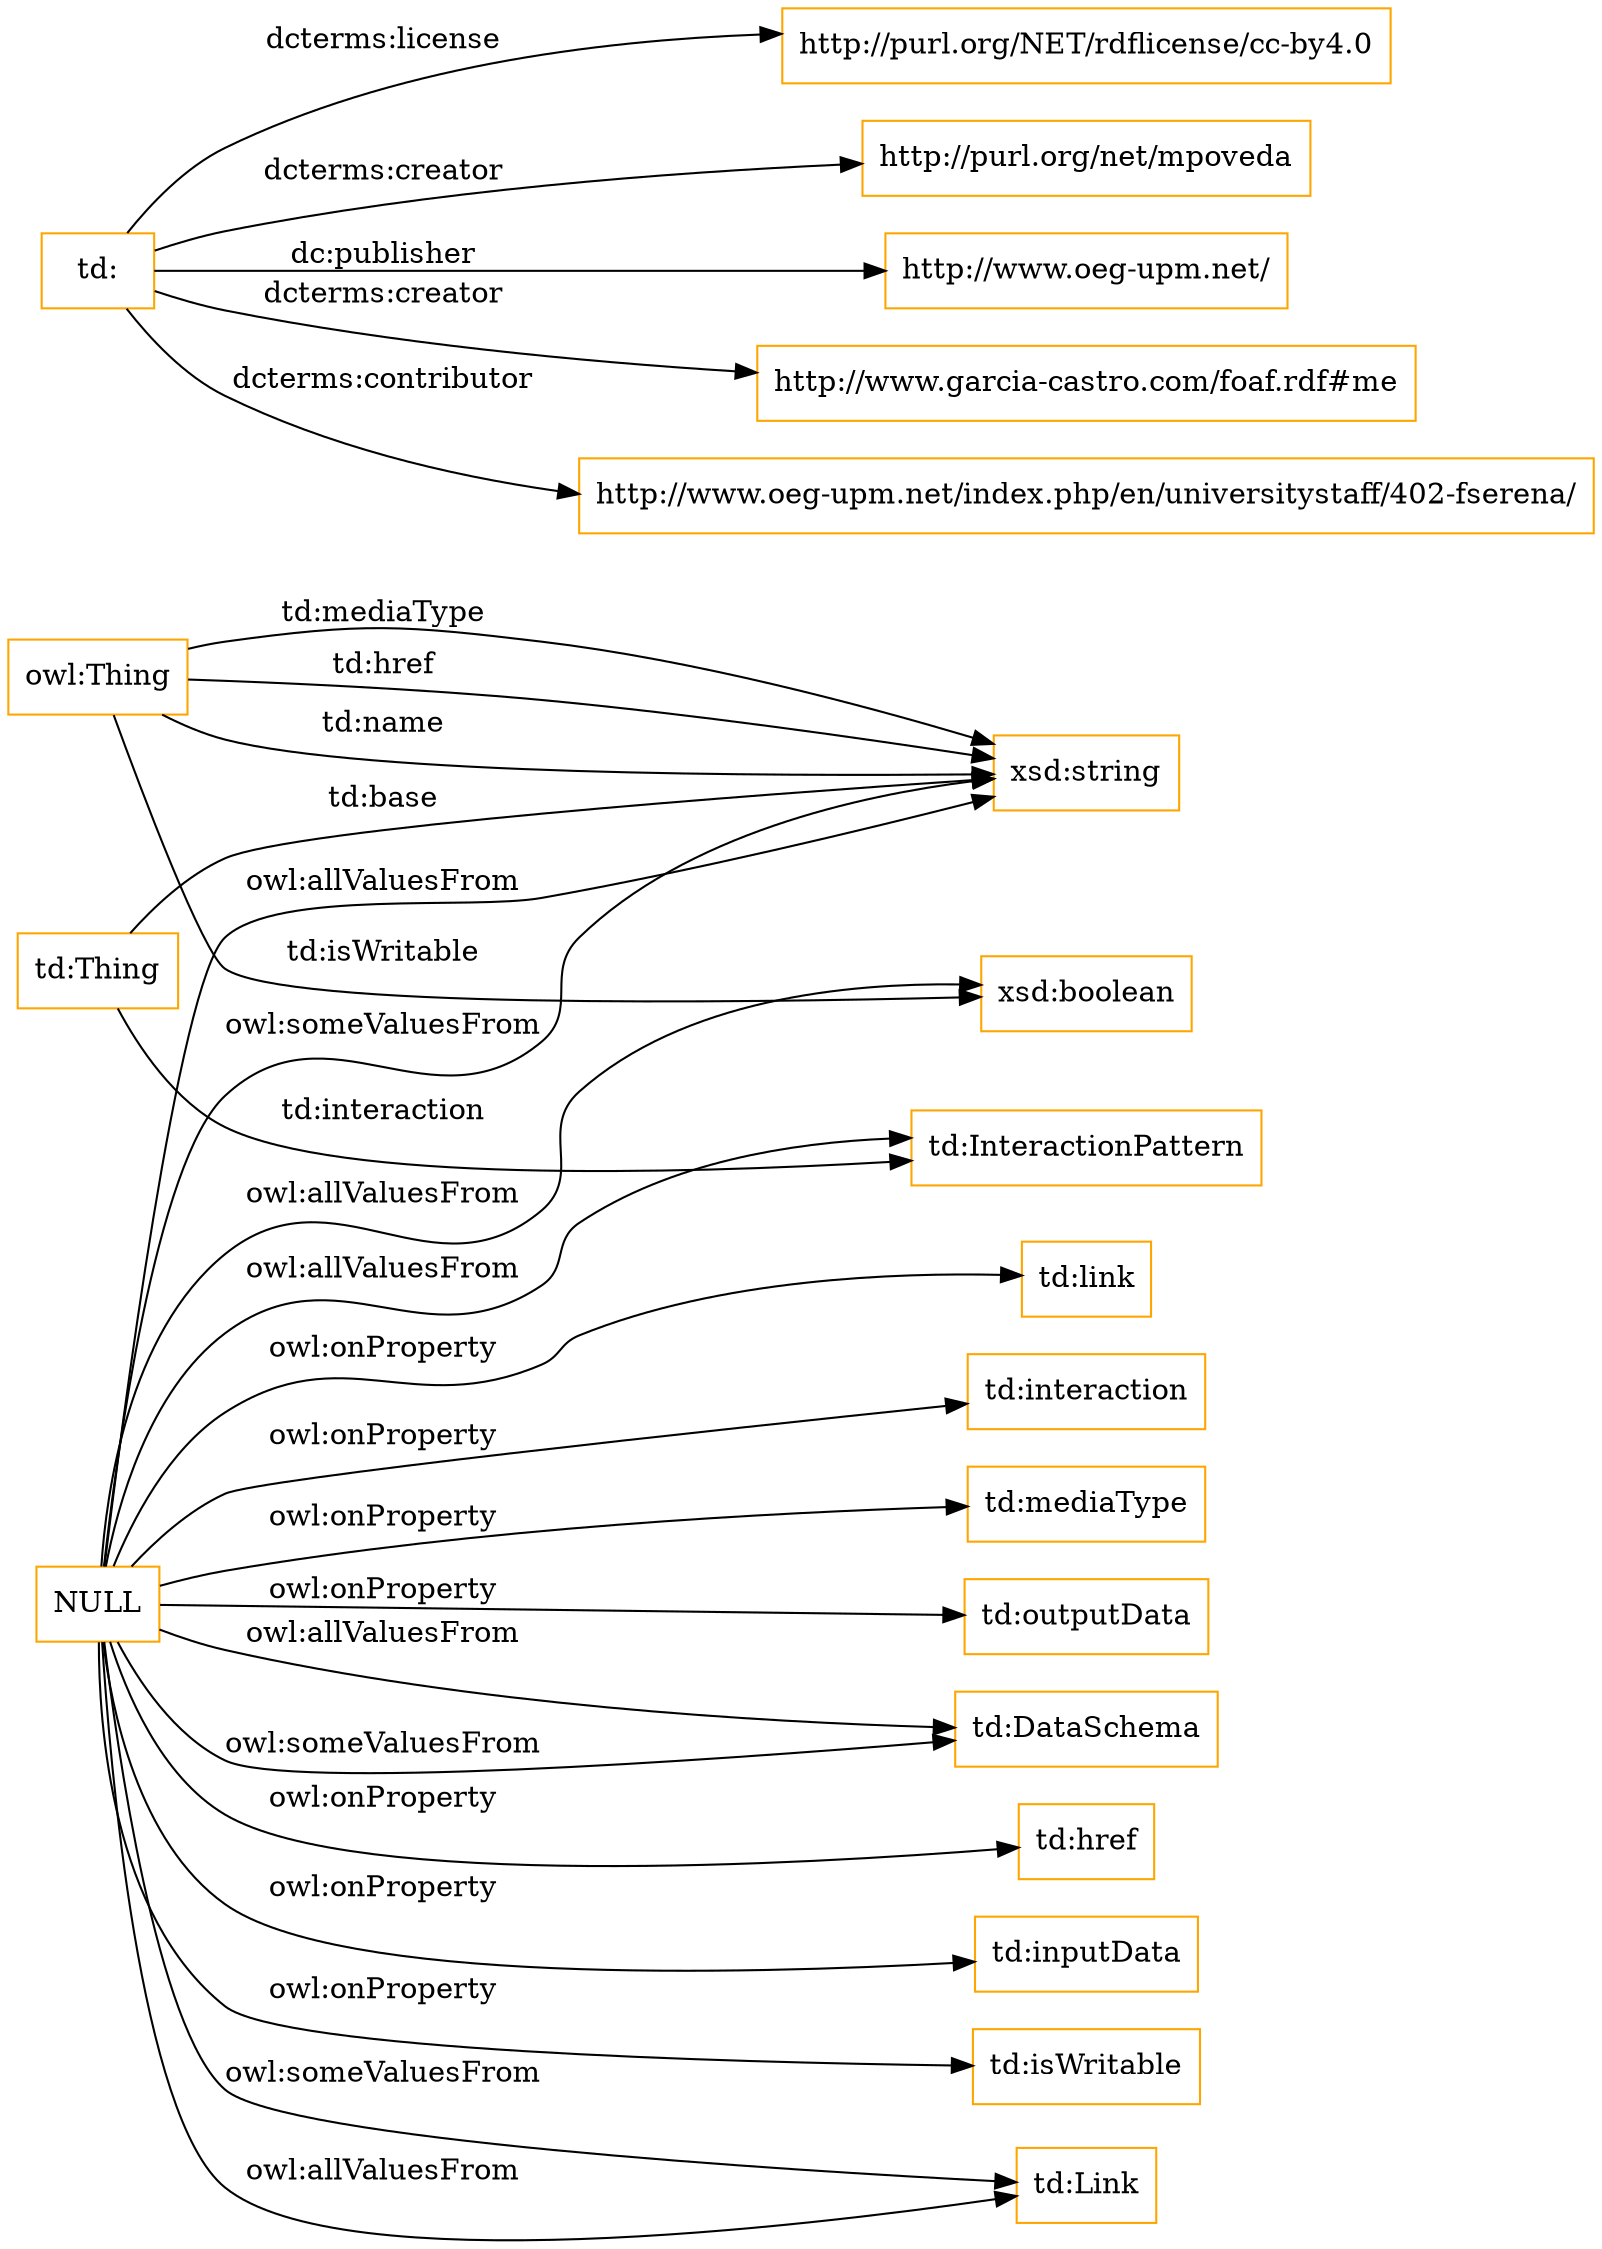 digraph ar2dtool_diagram { 
rankdir=LR;
size="1501"
node [shape = rectangle, color="orange"]; "td:Thing" "td:Link" "td:InteractionPattern" "td:DataSchema" ; /*classes style*/
	"td:" -> "http://purl.org/NET/rdflicense/cc-by4.0" [ label = "dcterms:license" ];
	"td:" -> "http://purl.org/net/mpoveda" [ label = "dcterms:creator" ];
	"td:" -> "http://www.oeg-upm.net/" [ label = "dc:publisher" ];
	"td:" -> "http://www.garcia-castro.com/foaf.rdf#me" [ label = "dcterms:creator" ];
	"td:" -> "http://www.oeg-upm.net/index.php/en/universitystaff/402-fserena/" [ label = "dcterms:contributor" ];
	"NULL" -> "td:Link" [ label = "owl:someValuesFrom" ];
	"NULL" -> "xsd:string" [ label = "owl:someValuesFrom" ];
	"NULL" -> "xsd:boolean" [ label = "owl:allValuesFrom" ];
	"NULL" -> "td:inputData" [ label = "owl:onProperty" ];
	"NULL" -> "td:isWritable" [ label = "owl:onProperty" ];
	"NULL" -> "td:link" [ label = "owl:onProperty" ];
	"NULL" -> "td:interaction" [ label = "owl:onProperty" ];
	"NULL" -> "td:InteractionPattern" [ label = "owl:allValuesFrom" ];
	"NULL" -> "td:DataSchema" [ label = "owl:someValuesFrom" ];
	"NULL" -> "td:Link" [ label = "owl:allValuesFrom" ];
	"NULL" -> "td:mediaType" [ label = "owl:onProperty" ];
	"NULL" -> "xsd:string" [ label = "owl:allValuesFrom" ];
	"NULL" -> "td:outputData" [ label = "owl:onProperty" ];
	"NULL" -> "td:href" [ label = "owl:onProperty" ];
	"NULL" -> "td:DataSchema" [ label = "owl:allValuesFrom" ];
	"owl:Thing" -> "xsd:string" [ label = "td:href" ];
	"owl:Thing" -> "xsd:string" [ label = "td:name" ];
	"td:Thing" -> "td:InteractionPattern" [ label = "td:interaction" ];
	"owl:Thing" -> "xsd:string" [ label = "td:mediaType" ];
	"td:Thing" -> "xsd:string" [ label = "td:base" ];
	"owl:Thing" -> "xsd:boolean" [ label = "td:isWritable" ];

}

